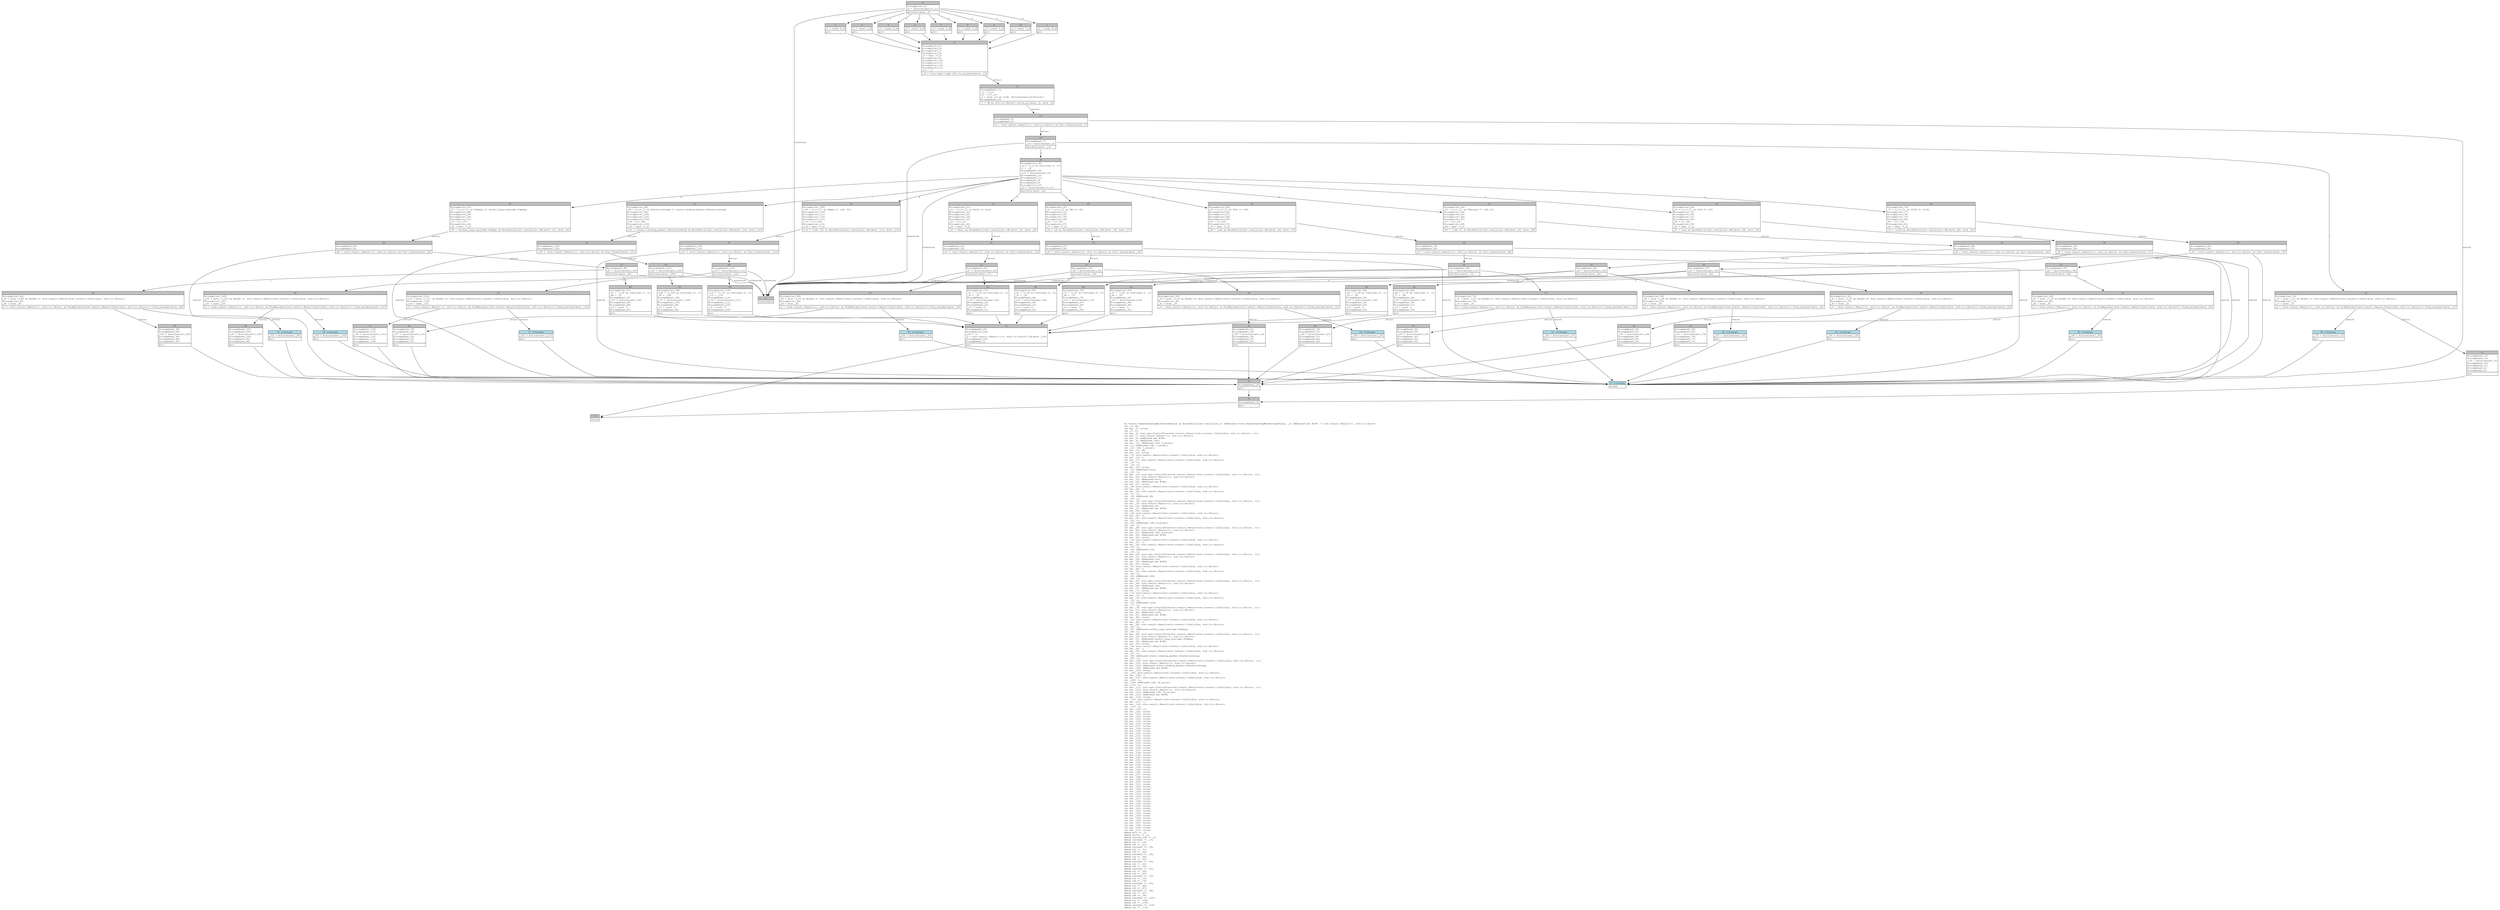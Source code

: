 digraph Mir_0_11045 {
    graph [fontname="Courier, monospace"];
    node [fontname="Courier, monospace"];
    edge [fontname="Courier, monospace"];
    label=<fn &lt;state::UpdateLendingMarketConfigValue as BorshSerialize&gt;::serialize(_1: &amp;ReErased state::UpdateLendingMarketConfigValue, _2: &amp;ReErased mut W/#0) -&gt; std::result::Result&lt;(), std::io::Error&gt;<br align="left"/>let _3: u8;<br align="left"/>let mut _4: isize;<br align="left"/>let _5: ();<br align="left"/>let mut _6: std::ops::ControlFlow&lt;std::result::Result&lt;std::convert::Infallible, std::io::Error&gt;, ()&gt;;<br align="left"/>let mut _7: std::result::Result&lt;(), std::io::Error&gt;;<br align="left"/>let mut _8: &amp;ReErased mut W/#0;<br align="left"/>let mut _9: &amp;ReErased [u8];<br align="left"/>let mut _10: &amp;ReErased [u8; 1_usize];<br align="left"/>let _11: &amp;ReErased [u8; 1_usize];<br align="left"/>let _12: [u8; 1_usize];<br align="left"/>let mut _13: u8;<br align="left"/>let mut _14: isize;<br align="left"/>let _15: std::result::Result&lt;std::convert::Infallible, std::io::Error&gt;;<br align="left"/>let mut _16: !;<br align="left"/>let mut _17: std::result::Result&lt;std::convert::Infallible, std::io::Error&gt;;<br align="left"/>let _18: ();<br align="left"/>let _19: ();<br align="left"/>let mut _20: isize;<br align="left"/>let _21: &amp;ReErased bool;<br align="left"/>let _22: ();<br align="left"/>let mut _23: std::ops::ControlFlow&lt;std::result::Result&lt;std::convert::Infallible, std::io::Error&gt;, ()&gt;;<br align="left"/>let mut _24: std::result::Result&lt;(), std::io::Error&gt;;<br align="left"/>let mut _25: &amp;ReErased bool;<br align="left"/>let mut _26: &amp;ReErased mut W/#0;<br align="left"/>let mut _27: isize;<br align="left"/>let _28: std::result::Result&lt;std::convert::Infallible, std::io::Error&gt;;<br align="left"/>let mut _29: !;<br align="left"/>let mut _30: std::result::Result&lt;std::convert::Infallible, std::io::Error&gt;;<br align="left"/>let _31: ();<br align="left"/>let _32: &amp;ReErased u8;<br align="left"/>let _33: ();<br align="left"/>let mut _34: std::ops::ControlFlow&lt;std::result::Result&lt;std::convert::Infallible, std::io::Error&gt;, ()&gt;;<br align="left"/>let mut _35: std::result::Result&lt;(), std::io::Error&gt;;<br align="left"/>let mut _36: &amp;ReErased u8;<br align="left"/>let mut _37: &amp;ReErased mut W/#0;<br align="left"/>let mut _38: isize;<br align="left"/>let _39: std::result::Result&lt;std::convert::Infallible, std::io::Error&gt;;<br align="left"/>let mut _40: !;<br align="left"/>let mut _41: std::result::Result&lt;std::convert::Infallible, std::io::Error&gt;;<br align="left"/>let _42: ();<br align="left"/>let _43: &amp;ReErased [u8; 8_usize];<br align="left"/>let _44: ();<br align="left"/>let mut _45: std::ops::ControlFlow&lt;std::result::Result&lt;std::convert::Infallible, std::io::Error&gt;, ()&gt;;<br align="left"/>let mut _46: std::result::Result&lt;(), std::io::Error&gt;;<br align="left"/>let mut _47: &amp;ReErased [u8; 8_usize];<br align="left"/>let mut _48: &amp;ReErased mut W/#0;<br align="left"/>let mut _49: isize;<br align="left"/>let _50: std::result::Result&lt;std::convert::Infallible, std::io::Error&gt;;<br align="left"/>let mut _51: !;<br align="left"/>let mut _52: std::result::Result&lt;std::convert::Infallible, std::io::Error&gt;;<br align="left"/>let _53: ();<br align="left"/>let _54: &amp;ReErased u16;<br align="left"/>let _55: ();<br align="left"/>let mut _56: std::ops::ControlFlow&lt;std::result::Result&lt;std::convert::Infallible, std::io::Error&gt;, ()&gt;;<br align="left"/>let mut _57: std::result::Result&lt;(), std::io::Error&gt;;<br align="left"/>let mut _58: &amp;ReErased u16;<br align="left"/>let mut _59: &amp;ReErased mut W/#0;<br align="left"/>let mut _60: isize;<br align="left"/>let _61: std::result::Result&lt;std::convert::Infallible, std::io::Error&gt;;<br align="left"/>let mut _62: !;<br align="left"/>let mut _63: std::result::Result&lt;std::convert::Infallible, std::io::Error&gt;;<br align="left"/>let _64: ();<br align="left"/>let _65: &amp;ReErased u64;<br align="left"/>let _66: ();<br align="left"/>let mut _67: std::ops::ControlFlow&lt;std::result::Result&lt;std::convert::Infallible, std::io::Error&gt;, ()&gt;;<br align="left"/>let mut _68: std::result::Result&lt;(), std::io::Error&gt;;<br align="left"/>let mut _69: &amp;ReErased u64;<br align="left"/>let mut _70: &amp;ReErased mut W/#0;<br align="left"/>let mut _71: isize;<br align="left"/>let _72: std::result::Result&lt;std::convert::Infallible, std::io::Error&gt;;<br align="left"/>let mut _73: !;<br align="left"/>let mut _74: std::result::Result&lt;std::convert::Infallible, std::io::Error&gt;;<br align="left"/>let _75: ();<br align="left"/>let _76: &amp;ReErased u128;<br align="left"/>let _77: ();<br align="left"/>let mut _78: std::ops::ControlFlow&lt;std::result::Result&lt;std::convert::Infallible, std::io::Error&gt;, ()&gt;;<br align="left"/>let mut _79: std::result::Result&lt;(), std::io::Error&gt;;<br align="left"/>let mut _80: &amp;ReErased u128;<br align="left"/>let mut _81: &amp;ReErased mut W/#0;<br align="left"/>let mut _82: isize;<br align="left"/>let _83: std::result::Result&lt;std::convert::Infallible, std::io::Error&gt;;<br align="left"/>let mut _84: !;<br align="left"/>let mut _85: std::result::Result&lt;std::convert::Infallible, std::io::Error&gt;;<br align="left"/>let _86: ();<br align="left"/>let _87: &amp;ReErased anchor_lang::prelude::Pubkey;<br align="left"/>let _88: ();<br align="left"/>let mut _89: std::ops::ControlFlow&lt;std::result::Result&lt;std::convert::Infallible, std::io::Error&gt;, ()&gt;;<br align="left"/>let mut _90: std::result::Result&lt;(), std::io::Error&gt;;<br align="left"/>let mut _91: &amp;ReErased anchor_lang::prelude::Pubkey;<br align="left"/>let mut _92: &amp;ReErased mut W/#0;<br align="left"/>let mut _93: isize;<br align="left"/>let _94: std::result::Result&lt;std::convert::Infallible, std::io::Error&gt;;<br align="left"/>let mut _95: !;<br align="left"/>let mut _96: std::result::Result&lt;std::convert::Infallible, std::io::Error&gt;;<br align="left"/>let _97: ();<br align="left"/>let _98: &amp;ReErased state::lending_market::ElevationGroup;<br align="left"/>let _99: ();<br align="left"/>let mut _100: std::ops::ControlFlow&lt;std::result::Result&lt;std::convert::Infallible, std::io::Error&gt;, ()&gt;;<br align="left"/>let mut _101: std::result::Result&lt;(), std::io::Error&gt;;<br align="left"/>let mut _102: &amp;ReErased state::lending_market::ElevationGroup;<br align="left"/>let mut _103: &amp;ReErased mut W/#0;<br align="left"/>let mut _104: isize;<br align="left"/>let _105: std::result::Result&lt;std::convert::Infallible, std::io::Error&gt;;<br align="left"/>let mut _106: !;<br align="left"/>let mut _107: std::result::Result&lt;std::convert::Infallible, std::io::Error&gt;;<br align="left"/>let _108: ();<br align="left"/>let _109: &amp;ReErased [u8; 32_usize];<br align="left"/>let _110: ();<br align="left"/>let mut _111: std::ops::ControlFlow&lt;std::result::Result&lt;std::convert::Infallible, std::io::Error&gt;, ()&gt;;<br align="left"/>let mut _112: std::result::Result&lt;(), std::io::Error&gt;;<br align="left"/>let mut _113: &amp;ReErased [u8; 32_usize];<br align="left"/>let mut _114: &amp;ReErased mut W/#0;<br align="left"/>let mut _115: isize;<br align="left"/>let _116: std::result::Result&lt;std::convert::Infallible, std::io::Error&gt;;<br align="left"/>let mut _117: !;<br align="left"/>let mut _118: std::result::Result&lt;std::convert::Infallible, std::io::Error&gt;;<br align="left"/>let _119: ();<br align="left"/>let mut _120: ();<br align="left"/>let mut _121: isize;<br align="left"/>let mut _122: isize;<br align="left"/>let mut _123: isize;<br align="left"/>let mut _124: isize;<br align="left"/>let mut _125: isize;<br align="left"/>let mut _126: isize;<br align="left"/>let mut _127: isize;<br align="left"/>let mut _128: isize;<br align="left"/>let mut _129: isize;<br align="left"/>let mut _130: isize;<br align="left"/>let mut _131: isize;<br align="left"/>let mut _132: isize;<br align="left"/>let mut _133: isize;<br align="left"/>let mut _134: isize;<br align="left"/>let mut _135: isize;<br align="left"/>let mut _136: isize;<br align="left"/>let mut _137: isize;<br align="left"/>let mut _138: isize;<br align="left"/>let mut _139: isize;<br align="left"/>let mut _140: isize;<br align="left"/>let mut _141: isize;<br align="left"/>let mut _142: isize;<br align="left"/>let mut _143: isize;<br align="left"/>let mut _144: isize;<br align="left"/>let mut _145: isize;<br align="left"/>let mut _146: isize;<br align="left"/>let mut _147: isize;<br align="left"/>let mut _148: isize;<br align="left"/>let mut _149: isize;<br align="left"/>let mut _150: isize;<br align="left"/>let mut _151: isize;<br align="left"/>let mut _152: isize;<br align="left"/>let mut _153: isize;<br align="left"/>let mut _154: isize;<br align="left"/>let mut _155: isize;<br align="left"/>let mut _156: isize;<br align="left"/>let mut _157: isize;<br align="left"/>let mut _158: isize;<br align="left"/>let mut _159: isize;<br align="left"/>let mut _160: isize;<br align="left"/>let mut _161: isize;<br align="left"/>let mut _162: isize;<br align="left"/>let mut _163: isize;<br align="left"/>let mut _164: isize;<br align="left"/>let mut _165: isize;<br align="left"/>let mut _166: isize;<br align="left"/>let mut _167: isize;<br align="left"/>let mut _168: isize;<br align="left"/>let mut _169: isize;<br align="left"/>let mut _170: isize;<br align="left"/>debug self =&gt; _1;<br align="left"/>debug writer =&gt; _2;<br align="left"/>debug variant_idx =&gt; _3;<br align="left"/>debug residual =&gt; _15;<br align="left"/>debug val =&gt; _18;<br align="left"/>debug id0 =&gt; _21;<br align="left"/>debug residual =&gt; _28;<br align="left"/>debug val =&gt; _31;<br align="left"/>debug id0 =&gt; _32;<br align="left"/>debug residual =&gt; _39;<br align="left"/>debug val =&gt; _42;<br align="left"/>debug id0 =&gt; _43;<br align="left"/>debug residual =&gt; _50;<br align="left"/>debug val =&gt; _53;<br align="left"/>debug id0 =&gt; _54;<br align="left"/>debug residual =&gt; _61;<br align="left"/>debug val =&gt; _64;<br align="left"/>debug id0 =&gt; _65;<br align="left"/>debug residual =&gt; _72;<br align="left"/>debug val =&gt; _75;<br align="left"/>debug id0 =&gt; _76;<br align="left"/>debug residual =&gt; _83;<br align="left"/>debug val =&gt; _86;<br align="left"/>debug id0 =&gt; _87;<br align="left"/>debug residual =&gt; _94;<br align="left"/>debug val =&gt; _97;<br align="left"/>debug id0 =&gt; _98;<br align="left"/>debug residual =&gt; _105;<br align="left"/>debug val =&gt; _108;<br align="left"/>debug id0 =&gt; _109;<br align="left"/>debug residual =&gt; _116;<br align="left"/>debug val =&gt; _119;<br align="left"/>>;
    bb0__0_11045 [shape="none", label=<<table border="0" cellborder="1" cellspacing="0"><tr><td bgcolor="gray" align="center" colspan="1">0</td></tr><tr><td align="left" balign="left">StorageLive(_3)<br/>_4 = discriminant((*_1))<br/></td></tr><tr><td align="left">switchInt(move _4)</td></tr></table>>];
    bb1__0_11045 [shape="none", label=<<table border="0" cellborder="1" cellspacing="0"><tr><td bgcolor="gray" align="center" colspan="1">1</td></tr><tr><td align="left" balign="left">_3 = const 8_u8<br/></td></tr><tr><td align="left">goto</td></tr></table>>];
    bb2__0_11045 [shape="none", label=<<table border="0" cellborder="1" cellspacing="0"><tr><td bgcolor="gray" align="center" colspan="1">2</td></tr><tr><td align="left">unreachable</td></tr></table>>];
    bb3__0_11045 [shape="none", label=<<table border="0" cellborder="1" cellspacing="0"><tr><td bgcolor="gray" align="center" colspan="1">3</td></tr><tr><td align="left" balign="left">_3 = const 0_u8<br/></td></tr><tr><td align="left">goto</td></tr></table>>];
    bb4__0_11045 [shape="none", label=<<table border="0" cellborder="1" cellspacing="0"><tr><td bgcolor="gray" align="center" colspan="1">4</td></tr><tr><td align="left" balign="left">_3 = const 1_u8<br/></td></tr><tr><td align="left">goto</td></tr></table>>];
    bb5__0_11045 [shape="none", label=<<table border="0" cellborder="1" cellspacing="0"><tr><td bgcolor="gray" align="center" colspan="1">5</td></tr><tr><td align="left" balign="left">_3 = const 2_u8<br/></td></tr><tr><td align="left">goto</td></tr></table>>];
    bb6__0_11045 [shape="none", label=<<table border="0" cellborder="1" cellspacing="0"><tr><td bgcolor="gray" align="center" colspan="1">6</td></tr><tr><td align="left" balign="left">_3 = const 3_u8<br/></td></tr><tr><td align="left">goto</td></tr></table>>];
    bb7__0_11045 [shape="none", label=<<table border="0" cellborder="1" cellspacing="0"><tr><td bgcolor="gray" align="center" colspan="1">7</td></tr><tr><td align="left" balign="left">_3 = const 4_u8<br/></td></tr><tr><td align="left">goto</td></tr></table>>];
    bb8__0_11045 [shape="none", label=<<table border="0" cellborder="1" cellspacing="0"><tr><td bgcolor="gray" align="center" colspan="1">8</td></tr><tr><td align="left" balign="left">_3 = const 5_u8<br/></td></tr><tr><td align="left">goto</td></tr></table>>];
    bb9__0_11045 [shape="none", label=<<table border="0" cellborder="1" cellspacing="0"><tr><td bgcolor="gray" align="center" colspan="1">9</td></tr><tr><td align="left" balign="left">_3 = const 6_u8<br/></td></tr><tr><td align="left">goto</td></tr></table>>];
    bb10__0_11045 [shape="none", label=<<table border="0" cellborder="1" cellspacing="0"><tr><td bgcolor="gray" align="center" colspan="1">10</td></tr><tr><td align="left" balign="left">_3 = const 7_u8<br/></td></tr><tr><td align="left">goto</td></tr></table>>];
    bb11__0_11045 [shape="none", label=<<table border="0" cellborder="1" cellspacing="0"><tr><td bgcolor="gray" align="center" colspan="1">11</td></tr><tr><td align="left" balign="left">StorageLive(_5)<br/>StorageLive(_6)<br/>StorageLive(_7)<br/>StorageLive(_8)<br/>_8 = &amp;mut (*_2)<br/>StorageLive(_9)<br/>StorageLive(_10)<br/>StorageLive(_11)<br/>StorageLive(_12)<br/>StorageLive(_13)<br/>_13 = _3<br/></td></tr><tr><td align="left">_12 = core::num::&lt;impl u8&gt;::to_le_bytes(move _13)</td></tr></table>>];
    bb12__0_11045 [shape="none", label=<<table border="0" cellborder="1" cellspacing="0"><tr><td bgcolor="gray" align="center" colspan="1">12</td></tr><tr><td align="left" balign="left">StorageDead(_13)<br/>_11 = &amp;_12<br/>_10 = &amp;(*_11)<br/>_9 = move _10 as &amp;[u8] (PointerCoercion(Unsize))<br/>StorageDead(_10)<br/></td></tr><tr><td align="left">_7 = &lt;W as std::io::Write&gt;::write_all(move _8, move _9)</td></tr></table>>];
    bb13__0_11045 [shape="none", label=<<table border="0" cellborder="1" cellspacing="0"><tr><td bgcolor="gray" align="center" colspan="1">13</td></tr><tr><td align="left" balign="left">StorageDead(_9)<br/>StorageDead(_8)<br/></td></tr><tr><td align="left">_6 = &lt;std::result::Result&lt;(), std::io::Error&gt; as Try&gt;::branch(move _7)</td></tr></table>>];
    bb14__0_11045 [shape="none", label=<<table border="0" cellborder="1" cellspacing="0"><tr><td bgcolor="gray" align="center" colspan="1">14</td></tr><tr><td align="left" balign="left">StorageDead(_7)<br/>_14 = discriminant(_6)<br/></td></tr><tr><td align="left">switchInt(move _14)</td></tr></table>>];
    bb15__0_11045 [shape="none", label=<<table border="0" cellborder="1" cellspacing="0"><tr><td bgcolor="gray" align="center" colspan="1">15</td></tr><tr><td align="left" balign="left">StorageLive(_18)<br/>_18 = ((_6 as Continue).0: ())<br/>_5 = _18<br/>StorageDead(_18)<br/>_121 = discriminant(_6)<br/>StorageDead(_12)<br/>StorageDead(_11)<br/>StorageDead(_6)<br/>StorageDead(_5)<br/>StorageLive(_19)<br/>_20 = discriminant((*_1))<br/></td></tr><tr><td align="left">switchInt(move _20)</td></tr></table>>];
    bb16__0_11045 [shape="none", label=<<table border="0" cellborder="1" cellspacing="0"><tr><td bgcolor="gray" align="center" colspan="1">16</td></tr><tr><td align="left" balign="left">StorageLive(_15)<br/>_15 = move ((_6 as Break).0: std::result::Result&lt;std::convert::Infallible, std::io::Error&gt;)<br/>StorageLive(_17)<br/>_17 = move _15<br/></td></tr><tr><td align="left">_0 = &lt;std::result::Result&lt;(), std::io::Error&gt; as FromResidual&lt;std::result::Result&lt;Infallible, std::io::Error&gt;&gt;&gt;::from_residual(move _17)</td></tr></table>>];
    bb17__0_11045 [shape="none", label=<<table border="0" cellborder="1" cellspacing="0"><tr><td bgcolor="gray" align="center" colspan="1">17</td></tr><tr><td align="left" balign="left">StorageDead(_17)<br/>StorageDead(_15)<br/>_159 = discriminant(_6)<br/>StorageDead(_12)<br/>StorageDead(_11)<br/>StorageDead(_6)<br/>StorageDead(_5)<br/></td></tr><tr><td align="left">goto</td></tr></table>>];
    bb18__0_11045 [shape="none", label=<<table border="0" cellborder="1" cellspacing="0"><tr><td bgcolor="gray" align="center" colspan="1">18</td></tr><tr><td align="left" balign="left">StorageLive(_109)<br/>_109 = &amp;(((*_1) as Name).0: [u8; 32])<br/>StorageLive(_110)<br/>StorageLive(_111)<br/>StorageLive(_112)<br/>StorageLive(_113)<br/>_113 = &amp;(*_109)<br/>StorageLive(_114)<br/>_114 = &amp;mut (*_2)<br/></td></tr><tr><td align="left">_112 = &lt;[u8; 32] as BorshSerialize&gt;::serialize::&lt;W&gt;(move _113, move _114)</td></tr></table>>];
    bb19__0_11045 [shape="none", label=<<table border="0" cellborder="1" cellspacing="0"><tr><td bgcolor="gray" align="center" colspan="1">19</td></tr><tr><td align="left" balign="left">StorageLive(_21)<br/>_21 = &amp;(((*_1) as Bool).0: bool)<br/>StorageLive(_22)<br/>StorageLive(_23)<br/>StorageLive(_24)<br/>StorageLive(_25)<br/>_25 = &amp;(*_21)<br/>StorageLive(_26)<br/>_26 = &amp;mut (*_2)<br/></td></tr><tr><td align="left">_24 = &lt;bool as BorshSerialize&gt;::serialize::&lt;W&gt;(move _25, move _26)</td></tr></table>>];
    bb20__0_11045 [shape="none", label=<<table border="0" cellborder="1" cellspacing="0"><tr><td bgcolor="gray" align="center" colspan="1">20</td></tr><tr><td align="left" balign="left">StorageDead(_26)<br/>StorageDead(_25)<br/></td></tr><tr><td align="left">_23 = &lt;std::result::Result&lt;(), std::io::Error&gt; as Try&gt;::branch(move _24)</td></tr></table>>];
    bb21__0_11045 [shape="none", label=<<table border="0" cellborder="1" cellspacing="0"><tr><td bgcolor="gray" align="center" colspan="1">21</td></tr><tr><td align="left" balign="left">StorageDead(_24)<br/>_27 = discriminant(_23)<br/></td></tr><tr><td align="left">switchInt(move _27)</td></tr></table>>];
    bb22__0_11045 [shape="none", label=<<table border="0" cellborder="1" cellspacing="0"><tr><td bgcolor="gray" align="center" colspan="1">22</td></tr><tr><td align="left" balign="left">StorageLive(_31)<br/>_31 = ((_23 as Continue).0: ())<br/>_22 = _31<br/>StorageDead(_31)<br/>_123 = discriminant(_23)<br/>StorageDead(_23)<br/>StorageDead(_22)<br/>_19 = const ()<br/>StorageDead(_21)<br/></td></tr><tr><td align="left">goto</td></tr></table>>];
    bb23__0_11045 [shape="none", label=<<table border="0" cellborder="1" cellspacing="0"><tr><td bgcolor="gray" align="center" colspan="1">23</td></tr><tr><td align="left" balign="left">StorageLive(_28)<br/>_28 = move ((_23 as Break).0: std::result::Result&lt;std::convert::Infallible, std::io::Error&gt;)<br/>StorageLive(_30)<br/>_30 = move _28<br/></td></tr><tr><td align="left">_0 = &lt;std::result::Result&lt;(), std::io::Error&gt; as FromResidual&lt;std::result::Result&lt;Infallible, std::io::Error&gt;&gt;&gt;::from_residual(move _30)</td></tr></table>>];
    bb24__0_11045 [shape="none", label=<<table border="0" cellborder="1" cellspacing="0"><tr><td bgcolor="gray" align="center" colspan="1">24</td></tr><tr><td align="left" balign="left">StorageDead(_30)<br/>StorageDead(_28)<br/>_157 = discriminant(_23)<br/>StorageDead(_23)<br/>StorageDead(_22)<br/>StorageDead(_21)<br/></td></tr><tr><td align="left">goto</td></tr></table>>];
    bb25__0_11045 [shape="none", label=<<table border="0" cellborder="1" cellspacing="0"><tr><td bgcolor="gray" align="center" colspan="1">25</td></tr><tr><td align="left" balign="left">StorageLive(_32)<br/>_32 = &amp;(((*_1) as U8).0: u8)<br/>StorageLive(_33)<br/>StorageLive(_34)<br/>StorageLive(_35)<br/>StorageLive(_36)<br/>_36 = &amp;(*_32)<br/>StorageLive(_37)<br/>_37 = &amp;mut (*_2)<br/></td></tr><tr><td align="left">_35 = &lt;u8 as BorshSerialize&gt;::serialize::&lt;W&gt;(move _36, move _37)</td></tr></table>>];
    bb26__0_11045 [shape="none", label=<<table border="0" cellborder="1" cellspacing="0"><tr><td bgcolor="gray" align="center" colspan="1">26</td></tr><tr><td align="left" balign="left">StorageDead(_37)<br/>StorageDead(_36)<br/></td></tr><tr><td align="left">_34 = &lt;std::result::Result&lt;(), std::io::Error&gt; as Try&gt;::branch(move _35)</td></tr></table>>];
    bb27__0_11045 [shape="none", label=<<table border="0" cellborder="1" cellspacing="0"><tr><td bgcolor="gray" align="center" colspan="1">27</td></tr><tr><td align="left" balign="left">StorageDead(_35)<br/>_38 = discriminant(_34)<br/></td></tr><tr><td align="left">switchInt(move _38)</td></tr></table>>];
    bb28__0_11045 [shape="none", label=<<table border="0" cellborder="1" cellspacing="0"><tr><td bgcolor="gray" align="center" colspan="1">28</td></tr><tr><td align="left" balign="left">StorageLive(_42)<br/>_42 = ((_34 as Continue).0: ())<br/>_33 = _42<br/>StorageDead(_42)<br/>_125 = discriminant(_34)<br/>StorageDead(_34)<br/>StorageDead(_33)<br/>_19 = const ()<br/>StorageDead(_32)<br/></td></tr><tr><td align="left">goto</td></tr></table>>];
    bb29__0_11045 [shape="none", label=<<table border="0" cellborder="1" cellspacing="0"><tr><td bgcolor="gray" align="center" colspan="1">29</td></tr><tr><td align="left" balign="left">StorageLive(_39)<br/>_39 = move ((_34 as Break).0: std::result::Result&lt;std::convert::Infallible, std::io::Error&gt;)<br/>StorageLive(_41)<br/>_41 = move _39<br/></td></tr><tr><td align="left">_0 = &lt;std::result::Result&lt;(), std::io::Error&gt; as FromResidual&lt;std::result::Result&lt;Infallible, std::io::Error&gt;&gt;&gt;::from_residual(move _41)</td></tr></table>>];
    bb30__0_11045 [shape="none", label=<<table border="0" cellborder="1" cellspacing="0"><tr><td bgcolor="gray" align="center" colspan="1">30</td></tr><tr><td align="left" balign="left">StorageDead(_41)<br/>StorageDead(_39)<br/>_155 = discriminant(_34)<br/>StorageDead(_34)<br/>StorageDead(_33)<br/>StorageDead(_32)<br/></td></tr><tr><td align="left">goto</td></tr></table>>];
    bb31__0_11045 [shape="none", label=<<table border="0" cellborder="1" cellspacing="0"><tr><td bgcolor="gray" align="center" colspan="1">31</td></tr><tr><td align="left" balign="left">StorageLive(_43)<br/>_43 = &amp;(((*_1) as U8Array).0: [u8; 8])<br/>StorageLive(_44)<br/>StorageLive(_45)<br/>StorageLive(_46)<br/>StorageLive(_47)<br/>_47 = &amp;(*_43)<br/>StorageLive(_48)<br/>_48 = &amp;mut (*_2)<br/></td></tr><tr><td align="left">_46 = &lt;[u8; 8] as BorshSerialize&gt;::serialize::&lt;W&gt;(move _47, move _48)</td></tr></table>>];
    bb32__0_11045 [shape="none", label=<<table border="0" cellborder="1" cellspacing="0"><tr><td bgcolor="gray" align="center" colspan="1">32</td></tr><tr><td align="left" balign="left">StorageDead(_48)<br/>StorageDead(_47)<br/></td></tr><tr><td align="left">_45 = &lt;std::result::Result&lt;(), std::io::Error&gt; as Try&gt;::branch(move _46)</td></tr></table>>];
    bb33__0_11045 [shape="none", label=<<table border="0" cellborder="1" cellspacing="0"><tr><td bgcolor="gray" align="center" colspan="1">33</td></tr><tr><td align="left" balign="left">StorageDead(_46)<br/>_49 = discriminant(_45)<br/></td></tr><tr><td align="left">switchInt(move _49)</td></tr></table>>];
    bb34__0_11045 [shape="none", label=<<table border="0" cellborder="1" cellspacing="0"><tr><td bgcolor="gray" align="center" colspan="1">34</td></tr><tr><td align="left" balign="left">StorageLive(_53)<br/>_53 = ((_45 as Continue).0: ())<br/>_44 = _53<br/>StorageDead(_53)<br/>_127 = discriminant(_45)<br/>StorageDead(_45)<br/>StorageDead(_44)<br/>_19 = const ()<br/>StorageDead(_43)<br/></td></tr><tr><td align="left">goto</td></tr></table>>];
    bb35__0_11045 [shape="none", label=<<table border="0" cellborder="1" cellspacing="0"><tr><td bgcolor="gray" align="center" colspan="1">35</td></tr><tr><td align="left" balign="left">StorageLive(_50)<br/>_50 = move ((_45 as Break).0: std::result::Result&lt;std::convert::Infallible, std::io::Error&gt;)<br/>StorageLive(_52)<br/>_52 = move _50<br/></td></tr><tr><td align="left">_0 = &lt;std::result::Result&lt;(), std::io::Error&gt; as FromResidual&lt;std::result::Result&lt;Infallible, std::io::Error&gt;&gt;&gt;::from_residual(move _52)</td></tr></table>>];
    bb36__0_11045 [shape="none", label=<<table border="0" cellborder="1" cellspacing="0"><tr><td bgcolor="gray" align="center" colspan="1">36</td></tr><tr><td align="left" balign="left">StorageDead(_52)<br/>StorageDead(_50)<br/>_153 = discriminant(_45)<br/>StorageDead(_45)<br/>StorageDead(_44)<br/>StorageDead(_43)<br/></td></tr><tr><td align="left">goto</td></tr></table>>];
    bb37__0_11045 [shape="none", label=<<table border="0" cellborder="1" cellspacing="0"><tr><td bgcolor="gray" align="center" colspan="1">37</td></tr><tr><td align="left" balign="left">StorageLive(_54)<br/>_54 = &amp;(((*_1) as U16).0: u16)<br/>StorageLive(_55)<br/>StorageLive(_56)<br/>StorageLive(_57)<br/>StorageLive(_58)<br/>_58 = &amp;(*_54)<br/>StorageLive(_59)<br/>_59 = &amp;mut (*_2)<br/></td></tr><tr><td align="left">_57 = &lt;u16 as BorshSerialize&gt;::serialize::&lt;W&gt;(move _58, move _59)</td></tr></table>>];
    bb38__0_11045 [shape="none", label=<<table border="0" cellborder="1" cellspacing="0"><tr><td bgcolor="gray" align="center" colspan="1">38</td></tr><tr><td align="left" balign="left">StorageDead(_59)<br/>StorageDead(_58)<br/></td></tr><tr><td align="left">_56 = &lt;std::result::Result&lt;(), std::io::Error&gt; as Try&gt;::branch(move _57)</td></tr></table>>];
    bb39__0_11045 [shape="none", label=<<table border="0" cellborder="1" cellspacing="0"><tr><td bgcolor="gray" align="center" colspan="1">39</td></tr><tr><td align="left" balign="left">StorageDead(_57)<br/>_60 = discriminant(_56)<br/></td></tr><tr><td align="left">switchInt(move _60)</td></tr></table>>];
    bb40__0_11045 [shape="none", label=<<table border="0" cellborder="1" cellspacing="0"><tr><td bgcolor="gray" align="center" colspan="1">40</td></tr><tr><td align="left" balign="left">StorageLive(_64)<br/>_64 = ((_56 as Continue).0: ())<br/>_55 = _64<br/>StorageDead(_64)<br/>_129 = discriminant(_56)<br/>StorageDead(_56)<br/>StorageDead(_55)<br/>_19 = const ()<br/>StorageDead(_54)<br/></td></tr><tr><td align="left">goto</td></tr></table>>];
    bb41__0_11045 [shape="none", label=<<table border="0" cellborder="1" cellspacing="0"><tr><td bgcolor="gray" align="center" colspan="1">41</td></tr><tr><td align="left" balign="left">StorageLive(_61)<br/>_61 = move ((_56 as Break).0: std::result::Result&lt;std::convert::Infallible, std::io::Error&gt;)<br/>StorageLive(_63)<br/>_63 = move _61<br/></td></tr><tr><td align="left">_0 = &lt;std::result::Result&lt;(), std::io::Error&gt; as FromResidual&lt;std::result::Result&lt;Infallible, std::io::Error&gt;&gt;&gt;::from_residual(move _63)</td></tr></table>>];
    bb42__0_11045 [shape="none", label=<<table border="0" cellborder="1" cellspacing="0"><tr><td bgcolor="gray" align="center" colspan="1">42</td></tr><tr><td align="left" balign="left">StorageDead(_63)<br/>StorageDead(_61)<br/>_151 = discriminant(_56)<br/>StorageDead(_56)<br/>StorageDead(_55)<br/>StorageDead(_54)<br/></td></tr><tr><td align="left">goto</td></tr></table>>];
    bb43__0_11045 [shape="none", label=<<table border="0" cellborder="1" cellspacing="0"><tr><td bgcolor="gray" align="center" colspan="1">43</td></tr><tr><td align="left" balign="left">StorageLive(_65)<br/>_65 = &amp;(((*_1) as U64).0: u64)<br/>StorageLive(_66)<br/>StorageLive(_67)<br/>StorageLive(_68)<br/>StorageLive(_69)<br/>_69 = &amp;(*_65)<br/>StorageLive(_70)<br/>_70 = &amp;mut (*_2)<br/></td></tr><tr><td align="left">_68 = &lt;u64 as BorshSerialize&gt;::serialize::&lt;W&gt;(move _69, move _70)</td></tr></table>>];
    bb44__0_11045 [shape="none", label=<<table border="0" cellborder="1" cellspacing="0"><tr><td bgcolor="gray" align="center" colspan="1">44</td></tr><tr><td align="left" balign="left">StorageDead(_70)<br/>StorageDead(_69)<br/></td></tr><tr><td align="left">_67 = &lt;std::result::Result&lt;(), std::io::Error&gt; as Try&gt;::branch(move _68)</td></tr></table>>];
    bb45__0_11045 [shape="none", label=<<table border="0" cellborder="1" cellspacing="0"><tr><td bgcolor="gray" align="center" colspan="1">45</td></tr><tr><td align="left" balign="left">StorageDead(_68)<br/>_71 = discriminant(_67)<br/></td></tr><tr><td align="left">switchInt(move _71)</td></tr></table>>];
    bb46__0_11045 [shape="none", label=<<table border="0" cellborder="1" cellspacing="0"><tr><td bgcolor="gray" align="center" colspan="1">46</td></tr><tr><td align="left" balign="left">StorageLive(_75)<br/>_75 = ((_67 as Continue).0: ())<br/>_66 = _75<br/>StorageDead(_75)<br/>_131 = discriminant(_67)<br/>StorageDead(_67)<br/>StorageDead(_66)<br/>_19 = const ()<br/>StorageDead(_65)<br/></td></tr><tr><td align="left">goto</td></tr></table>>];
    bb47__0_11045 [shape="none", label=<<table border="0" cellborder="1" cellspacing="0"><tr><td bgcolor="gray" align="center" colspan="1">47</td></tr><tr><td align="left" balign="left">StorageLive(_72)<br/>_72 = move ((_67 as Break).0: std::result::Result&lt;std::convert::Infallible, std::io::Error&gt;)<br/>StorageLive(_74)<br/>_74 = move _72<br/></td></tr><tr><td align="left">_0 = &lt;std::result::Result&lt;(), std::io::Error&gt; as FromResidual&lt;std::result::Result&lt;Infallible, std::io::Error&gt;&gt;&gt;::from_residual(move _74)</td></tr></table>>];
    bb48__0_11045 [shape="none", label=<<table border="0" cellborder="1" cellspacing="0"><tr><td bgcolor="gray" align="center" colspan="1">48</td></tr><tr><td align="left" balign="left">StorageDead(_74)<br/>StorageDead(_72)<br/>_149 = discriminant(_67)<br/>StorageDead(_67)<br/>StorageDead(_66)<br/>StorageDead(_65)<br/></td></tr><tr><td align="left">goto</td></tr></table>>];
    bb49__0_11045 [shape="none", label=<<table border="0" cellborder="1" cellspacing="0"><tr><td bgcolor="gray" align="center" colspan="1">49</td></tr><tr><td align="left" balign="left">StorageLive(_76)<br/>_76 = &amp;(((*_1) as U128).0: u128)<br/>StorageLive(_77)<br/>StorageLive(_78)<br/>StorageLive(_79)<br/>StorageLive(_80)<br/>_80 = &amp;(*_76)<br/>StorageLive(_81)<br/>_81 = &amp;mut (*_2)<br/></td></tr><tr><td align="left">_79 = &lt;u128 as BorshSerialize&gt;::serialize::&lt;W&gt;(move _80, move _81)</td></tr></table>>];
    bb50__0_11045 [shape="none", label=<<table border="0" cellborder="1" cellspacing="0"><tr><td bgcolor="gray" align="center" colspan="1">50</td></tr><tr><td align="left" balign="left">StorageDead(_81)<br/>StorageDead(_80)<br/></td></tr><tr><td align="left">_78 = &lt;std::result::Result&lt;(), std::io::Error&gt; as Try&gt;::branch(move _79)</td></tr></table>>];
    bb51__0_11045 [shape="none", label=<<table border="0" cellborder="1" cellspacing="0"><tr><td bgcolor="gray" align="center" colspan="1">51</td></tr><tr><td align="left" balign="left">StorageDead(_79)<br/>_82 = discriminant(_78)<br/></td></tr><tr><td align="left">switchInt(move _82)</td></tr></table>>];
    bb52__0_11045 [shape="none", label=<<table border="0" cellborder="1" cellspacing="0"><tr><td bgcolor="gray" align="center" colspan="1">52</td></tr><tr><td align="left" balign="left">StorageLive(_86)<br/>_86 = ((_78 as Continue).0: ())<br/>_77 = _86<br/>StorageDead(_86)<br/>_133 = discriminant(_78)<br/>StorageDead(_78)<br/>StorageDead(_77)<br/>_19 = const ()<br/>StorageDead(_76)<br/></td></tr><tr><td align="left">goto</td></tr></table>>];
    bb53__0_11045 [shape="none", label=<<table border="0" cellborder="1" cellspacing="0"><tr><td bgcolor="gray" align="center" colspan="1">53</td></tr><tr><td align="left" balign="left">StorageLive(_83)<br/>_83 = move ((_78 as Break).0: std::result::Result&lt;std::convert::Infallible, std::io::Error&gt;)<br/>StorageLive(_85)<br/>_85 = move _83<br/></td></tr><tr><td align="left">_0 = &lt;std::result::Result&lt;(), std::io::Error&gt; as FromResidual&lt;std::result::Result&lt;Infallible, std::io::Error&gt;&gt;&gt;::from_residual(move _85)</td></tr></table>>];
    bb54__0_11045 [shape="none", label=<<table border="0" cellborder="1" cellspacing="0"><tr><td bgcolor="gray" align="center" colspan="1">54</td></tr><tr><td align="left" balign="left">StorageDead(_85)<br/>StorageDead(_83)<br/>_147 = discriminant(_78)<br/>StorageDead(_78)<br/>StorageDead(_77)<br/>StorageDead(_76)<br/></td></tr><tr><td align="left">goto</td></tr></table>>];
    bb55__0_11045 [shape="none", label=<<table border="0" cellborder="1" cellspacing="0"><tr><td bgcolor="gray" align="center" colspan="1">55</td></tr><tr><td align="left" balign="left">StorageLive(_87)<br/>_87 = &amp;(((*_1) as Pubkey).0: anchor_lang::prelude::Pubkey)<br/>StorageLive(_88)<br/>StorageLive(_89)<br/>StorageLive(_90)<br/>StorageLive(_91)<br/>_91 = &amp;(*_87)<br/>StorageLive(_92)<br/>_92 = &amp;mut (*_2)<br/></td></tr><tr><td align="left">_90 = &lt;anchor_lang::prelude::Pubkey as BorshSerialize&gt;::serialize::&lt;W&gt;(move _91, move _92)</td></tr></table>>];
    bb56__0_11045 [shape="none", label=<<table border="0" cellborder="1" cellspacing="0"><tr><td bgcolor="gray" align="center" colspan="1">56</td></tr><tr><td align="left" balign="left">StorageDead(_92)<br/>StorageDead(_91)<br/></td></tr><tr><td align="left">_89 = &lt;std::result::Result&lt;(), std::io::Error&gt; as Try&gt;::branch(move _90)</td></tr></table>>];
    bb57__0_11045 [shape="none", label=<<table border="0" cellborder="1" cellspacing="0"><tr><td bgcolor="gray" align="center" colspan="1">57</td></tr><tr><td align="left" balign="left">StorageDead(_90)<br/>_93 = discriminant(_89)<br/></td></tr><tr><td align="left">switchInt(move _93)</td></tr></table>>];
    bb58__0_11045 [shape="none", label=<<table border="0" cellborder="1" cellspacing="0"><tr><td bgcolor="gray" align="center" colspan="1">58</td></tr><tr><td align="left" balign="left">StorageLive(_97)<br/>_97 = ((_89 as Continue).0: ())<br/>_88 = _97<br/>StorageDead(_97)<br/>_135 = discriminant(_89)<br/>StorageDead(_89)<br/>StorageDead(_88)<br/>_19 = const ()<br/>StorageDead(_87)<br/></td></tr><tr><td align="left">goto</td></tr></table>>];
    bb59__0_11045 [shape="none", label=<<table border="0" cellborder="1" cellspacing="0"><tr><td bgcolor="gray" align="center" colspan="1">59</td></tr><tr><td align="left" balign="left">StorageLive(_94)<br/>_94 = move ((_89 as Break).0: std::result::Result&lt;std::convert::Infallible, std::io::Error&gt;)<br/>StorageLive(_96)<br/>_96 = move _94<br/></td></tr><tr><td align="left">_0 = &lt;std::result::Result&lt;(), std::io::Error&gt; as FromResidual&lt;std::result::Result&lt;Infallible, std::io::Error&gt;&gt;&gt;::from_residual(move _96)</td></tr></table>>];
    bb60__0_11045 [shape="none", label=<<table border="0" cellborder="1" cellspacing="0"><tr><td bgcolor="gray" align="center" colspan="1">60</td></tr><tr><td align="left" balign="left">StorageDead(_96)<br/>StorageDead(_94)<br/>_145 = discriminant(_89)<br/>StorageDead(_89)<br/>StorageDead(_88)<br/>StorageDead(_87)<br/></td></tr><tr><td align="left">goto</td></tr></table>>];
    bb61__0_11045 [shape="none", label=<<table border="0" cellborder="1" cellspacing="0"><tr><td bgcolor="gray" align="center" colspan="1">61</td></tr><tr><td align="left" balign="left">StorageLive(_98)<br/>_98 = &amp;(((*_1) as ElevationGroup).0: state::lending_market::ElevationGroup)<br/>StorageLive(_99)<br/>StorageLive(_100)<br/>StorageLive(_101)<br/>StorageLive(_102)<br/>_102 = &amp;(*_98)<br/>StorageLive(_103)<br/>_103 = &amp;mut (*_2)<br/></td></tr><tr><td align="left">_101 = &lt;state::lending_market::ElevationGroup as BorshSerialize&gt;::serialize::&lt;W&gt;(move _102, move _103)</td></tr></table>>];
    bb62__0_11045 [shape="none", label=<<table border="0" cellborder="1" cellspacing="0"><tr><td bgcolor="gray" align="center" colspan="1">62</td></tr><tr><td align="left" balign="left">StorageDead(_103)<br/>StorageDead(_102)<br/></td></tr><tr><td align="left">_100 = &lt;std::result::Result&lt;(), std::io::Error&gt; as Try&gt;::branch(move _101)</td></tr></table>>];
    bb63__0_11045 [shape="none", label=<<table border="0" cellborder="1" cellspacing="0"><tr><td bgcolor="gray" align="center" colspan="1">63</td></tr><tr><td align="left" balign="left">StorageDead(_101)<br/>_104 = discriminant(_100)<br/></td></tr><tr><td align="left">switchInt(move _104)</td></tr></table>>];
    bb64__0_11045 [shape="none", label=<<table border="0" cellborder="1" cellspacing="0"><tr><td bgcolor="gray" align="center" colspan="1">64</td></tr><tr><td align="left" balign="left">StorageLive(_108)<br/>_108 = ((_100 as Continue).0: ())<br/>_99 = _108<br/>StorageDead(_108)<br/>_137 = discriminant(_100)<br/>StorageDead(_100)<br/>StorageDead(_99)<br/>_19 = const ()<br/>StorageDead(_98)<br/></td></tr><tr><td align="left">goto</td></tr></table>>];
    bb65__0_11045 [shape="none", label=<<table border="0" cellborder="1" cellspacing="0"><tr><td bgcolor="gray" align="center" colspan="1">65</td></tr><tr><td align="left" balign="left">StorageLive(_105)<br/>_105 = move ((_100 as Break).0: std::result::Result&lt;std::convert::Infallible, std::io::Error&gt;)<br/>StorageLive(_107)<br/>_107 = move _105<br/></td></tr><tr><td align="left">_0 = &lt;std::result::Result&lt;(), std::io::Error&gt; as FromResidual&lt;std::result::Result&lt;Infallible, std::io::Error&gt;&gt;&gt;::from_residual(move _107)</td></tr></table>>];
    bb66__0_11045 [shape="none", label=<<table border="0" cellborder="1" cellspacing="0"><tr><td bgcolor="gray" align="center" colspan="1">66</td></tr><tr><td align="left" balign="left">StorageDead(_107)<br/>StorageDead(_105)<br/>_143 = discriminant(_100)<br/>StorageDead(_100)<br/>StorageDead(_99)<br/>StorageDead(_98)<br/></td></tr><tr><td align="left">goto</td></tr></table>>];
    bb67__0_11045 [shape="none", label=<<table border="0" cellborder="1" cellspacing="0"><tr><td bgcolor="gray" align="center" colspan="1">67</td></tr><tr><td align="left" balign="left">StorageDead(_114)<br/>StorageDead(_113)<br/></td></tr><tr><td align="left">_111 = &lt;std::result::Result&lt;(), std::io::Error&gt; as Try&gt;::branch(move _112)</td></tr></table>>];
    bb68__0_11045 [shape="none", label=<<table border="0" cellborder="1" cellspacing="0"><tr><td bgcolor="gray" align="center" colspan="1">68</td></tr><tr><td align="left" balign="left">StorageDead(_112)<br/>_115 = discriminant(_111)<br/></td></tr><tr><td align="left">switchInt(move _115)</td></tr></table>>];
    bb69__0_11045 [shape="none", label=<<table border="0" cellborder="1" cellspacing="0"><tr><td bgcolor="gray" align="center" colspan="1">69</td></tr><tr><td align="left" balign="left">StorageLive(_119)<br/>_119 = ((_111 as Continue).0: ())<br/>_110 = _119<br/>StorageDead(_119)<br/>_139 = discriminant(_111)<br/>StorageDead(_111)<br/>StorageDead(_110)<br/>_19 = const ()<br/>StorageDead(_109)<br/></td></tr><tr><td align="left">goto</td></tr></table>>];
    bb70__0_11045 [shape="none", label=<<table border="0" cellborder="1" cellspacing="0"><tr><td bgcolor="gray" align="center" colspan="1">70</td></tr><tr><td align="left" balign="left">StorageLive(_116)<br/>_116 = move ((_111 as Break).0: std::result::Result&lt;std::convert::Infallible, std::io::Error&gt;)<br/>StorageLive(_118)<br/>_118 = move _116<br/></td></tr><tr><td align="left">_0 = &lt;std::result::Result&lt;(), std::io::Error&gt; as FromResidual&lt;std::result::Result&lt;Infallible, std::io::Error&gt;&gt;&gt;::from_residual(move _118)</td></tr></table>>];
    bb71__0_11045 [shape="none", label=<<table border="0" cellborder="1" cellspacing="0"><tr><td bgcolor="gray" align="center" colspan="1">71</td></tr><tr><td align="left" balign="left">StorageDead(_118)<br/>StorageDead(_116)<br/>_141 = discriminant(_111)<br/>StorageDead(_111)<br/>StorageDead(_110)<br/>StorageDead(_109)<br/></td></tr><tr><td align="left">goto</td></tr></table>>];
    bb72__0_11045 [shape="none", label=<<table border="0" cellborder="1" cellspacing="0"><tr><td bgcolor="gray" align="center" colspan="1">72</td></tr><tr><td align="left" balign="left">StorageDead(_19)<br/>StorageLive(_120)<br/>_120 = ()<br/>_0 = std::result::Result::&lt;(), std::io::Error&gt;::Ok(move _120)<br/>StorageDead(_120)<br/>StorageDead(_3)<br/></td></tr><tr><td align="left">goto</td></tr></table>>];
    bb73__0_11045 [shape="none", label=<<table border="0" cellborder="1" cellspacing="0"><tr><td bgcolor="gray" align="center" colspan="1">73</td></tr><tr><td align="left" balign="left">StorageDead(_19)<br/></td></tr><tr><td align="left">goto</td></tr></table>>];
    bb74__0_11045 [shape="none", label=<<table border="0" cellborder="1" cellspacing="0"><tr><td bgcolor="gray" align="center" colspan="1">74</td></tr><tr><td align="left" balign="left">StorageDead(_3)<br/></td></tr><tr><td align="left">goto</td></tr></table>>];
    bb75__0_11045 [shape="none", label=<<table border="0" cellborder="1" cellspacing="0"><tr><td bgcolor="gray" align="center" colspan="1">75</td></tr><tr><td align="left">return</td></tr></table>>];
    bb76__0_11045 [shape="none", label=<<table border="0" cellborder="1" cellspacing="0"><tr><td bgcolor="lightblue" align="center" colspan="1">76 (cleanup)</td></tr><tr><td align="left">resume</td></tr></table>>];
    bb77__0_11045 [shape="none", label=<<table border="0" cellborder="1" cellspacing="0"><tr><td bgcolor="lightblue" align="center" colspan="1">77 (cleanup)</td></tr><tr><td align="left" balign="left">_161 = discriminant(_111)<br/></td></tr><tr><td align="left">goto</td></tr></table>>];
    bb78__0_11045 [shape="none", label=<<table border="0" cellborder="1" cellspacing="0"><tr><td bgcolor="lightblue" align="center" colspan="1">78 (cleanup)</td></tr><tr><td align="left" balign="left">_162 = discriminant(_100)<br/></td></tr><tr><td align="left">goto</td></tr></table>>];
    bb79__0_11045 [shape="none", label=<<table border="0" cellborder="1" cellspacing="0"><tr><td bgcolor="lightblue" align="center" colspan="1">79 (cleanup)</td></tr><tr><td align="left" balign="left">_163 = discriminant(_89)<br/></td></tr><tr><td align="left">goto</td></tr></table>>];
    bb80__0_11045 [shape="none", label=<<table border="0" cellborder="1" cellspacing="0"><tr><td bgcolor="lightblue" align="center" colspan="1">80 (cleanup)</td></tr><tr><td align="left" balign="left">_164 = discriminant(_78)<br/></td></tr><tr><td align="left">goto</td></tr></table>>];
    bb81__0_11045 [shape="none", label=<<table border="0" cellborder="1" cellspacing="0"><tr><td bgcolor="lightblue" align="center" colspan="1">81 (cleanup)</td></tr><tr><td align="left" balign="left">_165 = discriminant(_67)<br/></td></tr><tr><td align="left">goto</td></tr></table>>];
    bb82__0_11045 [shape="none", label=<<table border="0" cellborder="1" cellspacing="0"><tr><td bgcolor="lightblue" align="center" colspan="1">82 (cleanup)</td></tr><tr><td align="left" balign="left">_166 = discriminant(_56)<br/></td></tr><tr><td align="left">goto</td></tr></table>>];
    bb83__0_11045 [shape="none", label=<<table border="0" cellborder="1" cellspacing="0"><tr><td bgcolor="lightblue" align="center" colspan="1">83 (cleanup)</td></tr><tr><td align="left" balign="left">_167 = discriminant(_45)<br/></td></tr><tr><td align="left">goto</td></tr></table>>];
    bb84__0_11045 [shape="none", label=<<table border="0" cellborder="1" cellspacing="0"><tr><td bgcolor="lightblue" align="center" colspan="1">84 (cleanup)</td></tr><tr><td align="left" balign="left">_168 = discriminant(_34)<br/></td></tr><tr><td align="left">goto</td></tr></table>>];
    bb85__0_11045 [shape="none", label=<<table border="0" cellborder="1" cellspacing="0"><tr><td bgcolor="lightblue" align="center" colspan="1">85 (cleanup)</td></tr><tr><td align="left" balign="left">_169 = discriminant(_23)<br/></td></tr><tr><td align="left">goto</td></tr></table>>];
    bb86__0_11045 [shape="none", label=<<table border="0" cellborder="1" cellspacing="0"><tr><td bgcolor="lightblue" align="center" colspan="1">86 (cleanup)</td></tr><tr><td align="left" balign="left">_170 = discriminant(_6)<br/></td></tr><tr><td align="left">goto</td></tr></table>>];
    bb0__0_11045 -> bb3__0_11045 [label="0"];
    bb0__0_11045 -> bb4__0_11045 [label="1"];
    bb0__0_11045 -> bb5__0_11045 [label="2"];
    bb0__0_11045 -> bb6__0_11045 [label="3"];
    bb0__0_11045 -> bb7__0_11045 [label="4"];
    bb0__0_11045 -> bb8__0_11045 [label="5"];
    bb0__0_11045 -> bb9__0_11045 [label="6"];
    bb0__0_11045 -> bb10__0_11045 [label="7"];
    bb0__0_11045 -> bb1__0_11045 [label="8"];
    bb0__0_11045 -> bb2__0_11045 [label="otherwise"];
    bb1__0_11045 -> bb11__0_11045 [label=""];
    bb3__0_11045 -> bb11__0_11045 [label=""];
    bb4__0_11045 -> bb11__0_11045 [label=""];
    bb5__0_11045 -> bb11__0_11045 [label=""];
    bb6__0_11045 -> bb11__0_11045 [label=""];
    bb7__0_11045 -> bb11__0_11045 [label=""];
    bb8__0_11045 -> bb11__0_11045 [label=""];
    bb9__0_11045 -> bb11__0_11045 [label=""];
    bb10__0_11045 -> bb11__0_11045 [label=""];
    bb11__0_11045 -> bb12__0_11045 [label="return"];
    bb12__0_11045 -> bb13__0_11045 [label="return"];
    bb13__0_11045 -> bb14__0_11045 [label="return"];
    bb13__0_11045 -> bb76__0_11045 [label="unwind"];
    bb14__0_11045 -> bb15__0_11045 [label="0"];
    bb14__0_11045 -> bb16__0_11045 [label="1"];
    bb14__0_11045 -> bb2__0_11045 [label="otherwise"];
    bb15__0_11045 -> bb19__0_11045 [label="0"];
    bb15__0_11045 -> bb25__0_11045 [label="1"];
    bb15__0_11045 -> bb31__0_11045 [label="2"];
    bb15__0_11045 -> bb37__0_11045 [label="3"];
    bb15__0_11045 -> bb43__0_11045 [label="4"];
    bb15__0_11045 -> bb49__0_11045 [label="5"];
    bb15__0_11045 -> bb55__0_11045 [label="6"];
    bb15__0_11045 -> bb61__0_11045 [label="7"];
    bb15__0_11045 -> bb18__0_11045 [label="8"];
    bb15__0_11045 -> bb2__0_11045 [label="otherwise"];
    bb16__0_11045 -> bb17__0_11045 [label="return"];
    bb16__0_11045 -> bb86__0_11045 [label="unwind"];
    bb17__0_11045 -> bb74__0_11045 [label=""];
    bb18__0_11045 -> bb67__0_11045 [label="return"];
    bb19__0_11045 -> bb20__0_11045 [label="return"];
    bb20__0_11045 -> bb21__0_11045 [label="return"];
    bb20__0_11045 -> bb76__0_11045 [label="unwind"];
    bb21__0_11045 -> bb22__0_11045 [label="0"];
    bb21__0_11045 -> bb23__0_11045 [label="1"];
    bb21__0_11045 -> bb2__0_11045 [label="otherwise"];
    bb22__0_11045 -> bb72__0_11045 [label=""];
    bb23__0_11045 -> bb24__0_11045 [label="return"];
    bb23__0_11045 -> bb85__0_11045 [label="unwind"];
    bb24__0_11045 -> bb73__0_11045 [label=""];
    bb25__0_11045 -> bb26__0_11045 [label="return"];
    bb26__0_11045 -> bb27__0_11045 [label="return"];
    bb26__0_11045 -> bb76__0_11045 [label="unwind"];
    bb27__0_11045 -> bb28__0_11045 [label="0"];
    bb27__0_11045 -> bb29__0_11045 [label="1"];
    bb27__0_11045 -> bb2__0_11045 [label="otherwise"];
    bb28__0_11045 -> bb72__0_11045 [label=""];
    bb29__0_11045 -> bb30__0_11045 [label="return"];
    bb29__0_11045 -> bb84__0_11045 [label="unwind"];
    bb30__0_11045 -> bb73__0_11045 [label=""];
    bb31__0_11045 -> bb32__0_11045 [label="return"];
    bb32__0_11045 -> bb33__0_11045 [label="return"];
    bb32__0_11045 -> bb76__0_11045 [label="unwind"];
    bb33__0_11045 -> bb34__0_11045 [label="0"];
    bb33__0_11045 -> bb35__0_11045 [label="1"];
    bb33__0_11045 -> bb2__0_11045 [label="otherwise"];
    bb34__0_11045 -> bb72__0_11045 [label=""];
    bb35__0_11045 -> bb36__0_11045 [label="return"];
    bb35__0_11045 -> bb83__0_11045 [label="unwind"];
    bb36__0_11045 -> bb73__0_11045 [label=""];
    bb37__0_11045 -> bb38__0_11045 [label="return"];
    bb38__0_11045 -> bb39__0_11045 [label="return"];
    bb38__0_11045 -> bb76__0_11045 [label="unwind"];
    bb39__0_11045 -> bb40__0_11045 [label="0"];
    bb39__0_11045 -> bb41__0_11045 [label="1"];
    bb39__0_11045 -> bb2__0_11045 [label="otherwise"];
    bb40__0_11045 -> bb72__0_11045 [label=""];
    bb41__0_11045 -> bb42__0_11045 [label="return"];
    bb41__0_11045 -> bb82__0_11045 [label="unwind"];
    bb42__0_11045 -> bb73__0_11045 [label=""];
    bb43__0_11045 -> bb44__0_11045 [label="return"];
    bb44__0_11045 -> bb45__0_11045 [label="return"];
    bb44__0_11045 -> bb76__0_11045 [label="unwind"];
    bb45__0_11045 -> bb46__0_11045 [label="0"];
    bb45__0_11045 -> bb47__0_11045 [label="1"];
    bb45__0_11045 -> bb2__0_11045 [label="otherwise"];
    bb46__0_11045 -> bb72__0_11045 [label=""];
    bb47__0_11045 -> bb48__0_11045 [label="return"];
    bb47__0_11045 -> bb81__0_11045 [label="unwind"];
    bb48__0_11045 -> bb73__0_11045 [label=""];
    bb49__0_11045 -> bb50__0_11045 [label="return"];
    bb50__0_11045 -> bb51__0_11045 [label="return"];
    bb50__0_11045 -> bb76__0_11045 [label="unwind"];
    bb51__0_11045 -> bb52__0_11045 [label="0"];
    bb51__0_11045 -> bb53__0_11045 [label="1"];
    bb51__0_11045 -> bb2__0_11045 [label="otherwise"];
    bb52__0_11045 -> bb72__0_11045 [label=""];
    bb53__0_11045 -> bb54__0_11045 [label="return"];
    bb53__0_11045 -> bb80__0_11045 [label="unwind"];
    bb54__0_11045 -> bb73__0_11045 [label=""];
    bb55__0_11045 -> bb56__0_11045 [label="return"];
    bb56__0_11045 -> bb57__0_11045 [label="return"];
    bb56__0_11045 -> bb76__0_11045 [label="unwind"];
    bb57__0_11045 -> bb58__0_11045 [label="0"];
    bb57__0_11045 -> bb59__0_11045 [label="1"];
    bb57__0_11045 -> bb2__0_11045 [label="otherwise"];
    bb58__0_11045 -> bb72__0_11045 [label=""];
    bb59__0_11045 -> bb60__0_11045 [label="return"];
    bb59__0_11045 -> bb79__0_11045 [label="unwind"];
    bb60__0_11045 -> bb73__0_11045 [label=""];
    bb61__0_11045 -> bb62__0_11045 [label="return"];
    bb62__0_11045 -> bb63__0_11045 [label="return"];
    bb62__0_11045 -> bb76__0_11045 [label="unwind"];
    bb63__0_11045 -> bb64__0_11045 [label="0"];
    bb63__0_11045 -> bb65__0_11045 [label="1"];
    bb63__0_11045 -> bb2__0_11045 [label="otherwise"];
    bb64__0_11045 -> bb72__0_11045 [label=""];
    bb65__0_11045 -> bb66__0_11045 [label="return"];
    bb65__0_11045 -> bb78__0_11045 [label="unwind"];
    bb66__0_11045 -> bb73__0_11045 [label=""];
    bb67__0_11045 -> bb68__0_11045 [label="return"];
    bb67__0_11045 -> bb76__0_11045 [label="unwind"];
    bb68__0_11045 -> bb69__0_11045 [label="0"];
    bb68__0_11045 -> bb70__0_11045 [label="1"];
    bb68__0_11045 -> bb2__0_11045 [label="otherwise"];
    bb69__0_11045 -> bb72__0_11045 [label=""];
    bb70__0_11045 -> bb71__0_11045 [label="return"];
    bb70__0_11045 -> bb77__0_11045 [label="unwind"];
    bb71__0_11045 -> bb73__0_11045 [label=""];
    bb72__0_11045 -> bb75__0_11045 [label=""];
    bb73__0_11045 -> bb74__0_11045 [label=""];
    bb74__0_11045 -> bb75__0_11045 [label=""];
    bb77__0_11045 -> bb76__0_11045 [label=""];
    bb78__0_11045 -> bb76__0_11045 [label=""];
    bb79__0_11045 -> bb76__0_11045 [label=""];
    bb80__0_11045 -> bb76__0_11045 [label=""];
    bb81__0_11045 -> bb76__0_11045 [label=""];
    bb82__0_11045 -> bb76__0_11045 [label=""];
    bb83__0_11045 -> bb76__0_11045 [label=""];
    bb84__0_11045 -> bb76__0_11045 [label=""];
    bb85__0_11045 -> bb76__0_11045 [label=""];
    bb86__0_11045 -> bb76__0_11045 [label=""];
}
